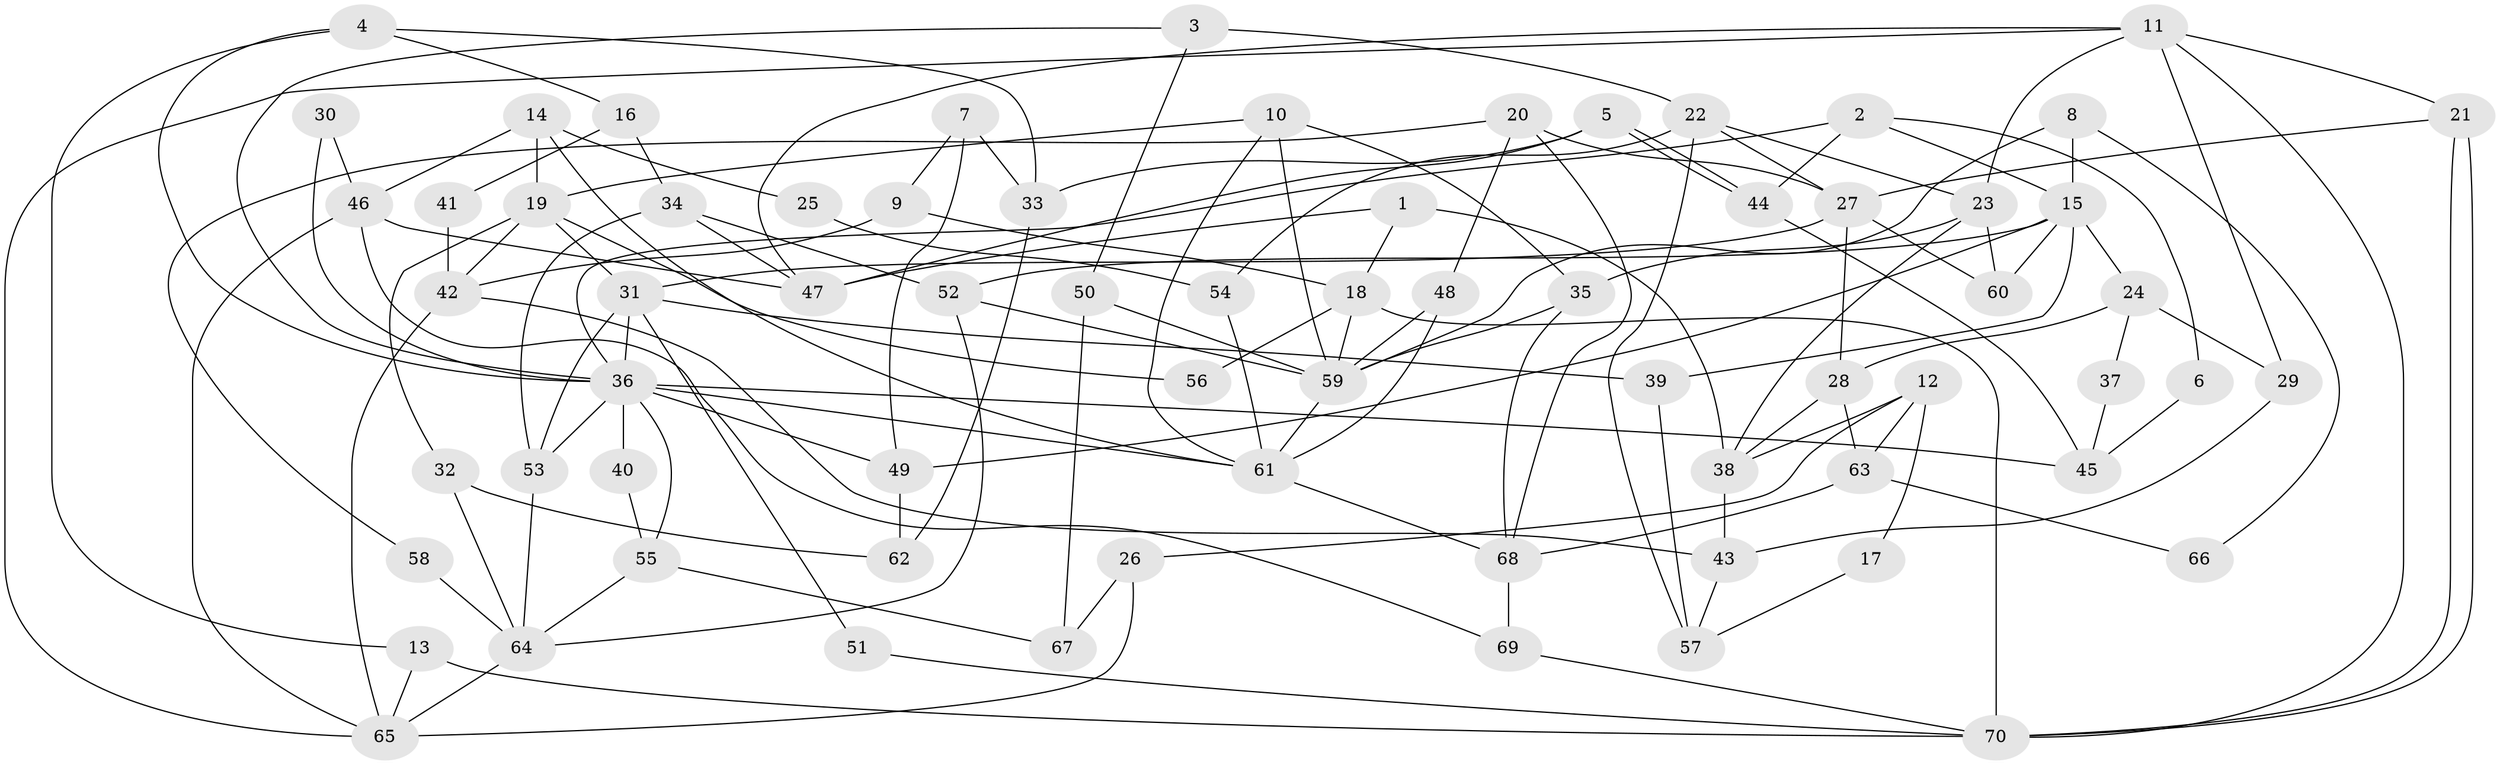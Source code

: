 // coarse degree distribution, {6: 0.14285714285714285, 12: 0.02040816326530612, 3: 0.22448979591836735, 5: 0.12244897959183673, 4: 0.2857142857142857, 2: 0.08163265306122448, 8: 0.08163265306122448, 10: 0.02040816326530612, 7: 0.02040816326530612}
// Generated by graph-tools (version 1.1) at 2025/52/02/27/25 19:52:03]
// undirected, 70 vertices, 140 edges
graph export_dot {
graph [start="1"]
  node [color=gray90,style=filled];
  1;
  2;
  3;
  4;
  5;
  6;
  7;
  8;
  9;
  10;
  11;
  12;
  13;
  14;
  15;
  16;
  17;
  18;
  19;
  20;
  21;
  22;
  23;
  24;
  25;
  26;
  27;
  28;
  29;
  30;
  31;
  32;
  33;
  34;
  35;
  36;
  37;
  38;
  39;
  40;
  41;
  42;
  43;
  44;
  45;
  46;
  47;
  48;
  49;
  50;
  51;
  52;
  53;
  54;
  55;
  56;
  57;
  58;
  59;
  60;
  61;
  62;
  63;
  64;
  65;
  66;
  67;
  68;
  69;
  70;
  1 -- 38;
  1 -- 18;
  1 -- 47;
  2 -- 15;
  2 -- 36;
  2 -- 6;
  2 -- 44;
  3 -- 22;
  3 -- 36;
  3 -- 50;
  4 -- 13;
  4 -- 36;
  4 -- 16;
  4 -- 33;
  5 -- 44;
  5 -- 44;
  5 -- 47;
  5 -- 33;
  6 -- 45;
  7 -- 33;
  7 -- 49;
  7 -- 9;
  8 -- 15;
  8 -- 59;
  8 -- 66;
  9 -- 18;
  9 -- 42;
  10 -- 61;
  10 -- 19;
  10 -- 35;
  10 -- 59;
  11 -- 23;
  11 -- 70;
  11 -- 21;
  11 -- 29;
  11 -- 47;
  11 -- 65;
  12 -- 38;
  12 -- 63;
  12 -- 17;
  12 -- 26;
  13 -- 65;
  13 -- 70;
  14 -- 19;
  14 -- 61;
  14 -- 25;
  14 -- 46;
  15 -- 39;
  15 -- 52;
  15 -- 24;
  15 -- 49;
  15 -- 60;
  16 -- 34;
  16 -- 41;
  17 -- 57;
  18 -- 59;
  18 -- 70;
  18 -- 56;
  19 -- 42;
  19 -- 31;
  19 -- 32;
  19 -- 56;
  20 -- 48;
  20 -- 27;
  20 -- 58;
  20 -- 68;
  21 -- 70;
  21 -- 70;
  21 -- 27;
  22 -- 27;
  22 -- 23;
  22 -- 54;
  22 -- 57;
  23 -- 60;
  23 -- 35;
  23 -- 38;
  24 -- 29;
  24 -- 28;
  24 -- 37;
  25 -- 54;
  26 -- 65;
  26 -- 67;
  27 -- 31;
  27 -- 28;
  27 -- 60;
  28 -- 38;
  28 -- 63;
  29 -- 43;
  30 -- 46;
  30 -- 36;
  31 -- 53;
  31 -- 36;
  31 -- 39;
  31 -- 51;
  32 -- 64;
  32 -- 62;
  33 -- 62;
  34 -- 47;
  34 -- 53;
  34 -- 52;
  35 -- 59;
  35 -- 68;
  36 -- 55;
  36 -- 49;
  36 -- 40;
  36 -- 45;
  36 -- 53;
  36 -- 61;
  37 -- 45;
  38 -- 43;
  39 -- 57;
  40 -- 55;
  41 -- 42;
  42 -- 65;
  42 -- 43;
  43 -- 57;
  44 -- 45;
  46 -- 47;
  46 -- 65;
  46 -- 69;
  48 -- 59;
  48 -- 61;
  49 -- 62;
  50 -- 59;
  50 -- 67;
  51 -- 70;
  52 -- 59;
  52 -- 64;
  53 -- 64;
  54 -- 61;
  55 -- 64;
  55 -- 67;
  58 -- 64;
  59 -- 61;
  61 -- 68;
  63 -- 68;
  63 -- 66;
  64 -- 65;
  68 -- 69;
  69 -- 70;
}
